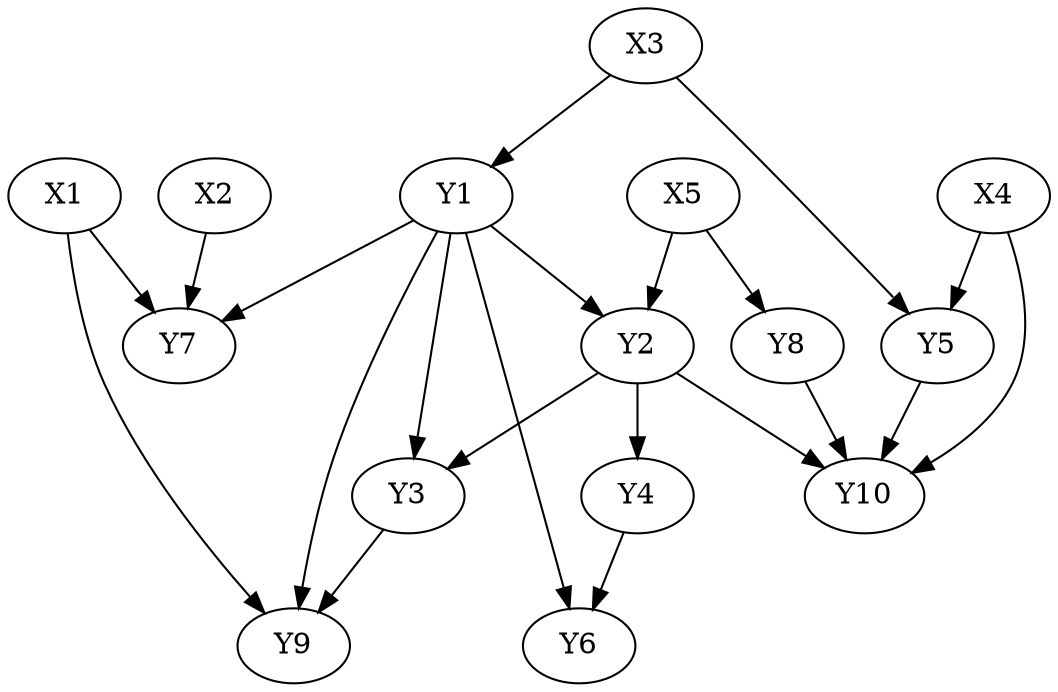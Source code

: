 strict digraph  {
X1;
Y7;
Y9;
X2;
X3;
Y1;
Y5;
X4;
Y10;
Y2;
Y3;
Y6;
X5;
Y8;
Y4;
X1 -> Y7;
X1 -> Y9;
X2 -> Y7;
X3 -> Y1;
X3 -> Y5;
Y1 -> Y2;
Y1 -> Y3;
Y1 -> Y6;
Y1 -> Y7;
Y1 -> Y9;
Y5 -> Y10;
X4 -> Y5;
X4 -> Y10;
Y2 -> Y3;
Y2 -> Y4;
Y2 -> Y10;
Y3 -> Y9;
X5 -> Y2;
X5 -> Y8;
Y8 -> Y10;
Y4 -> Y6;
}
